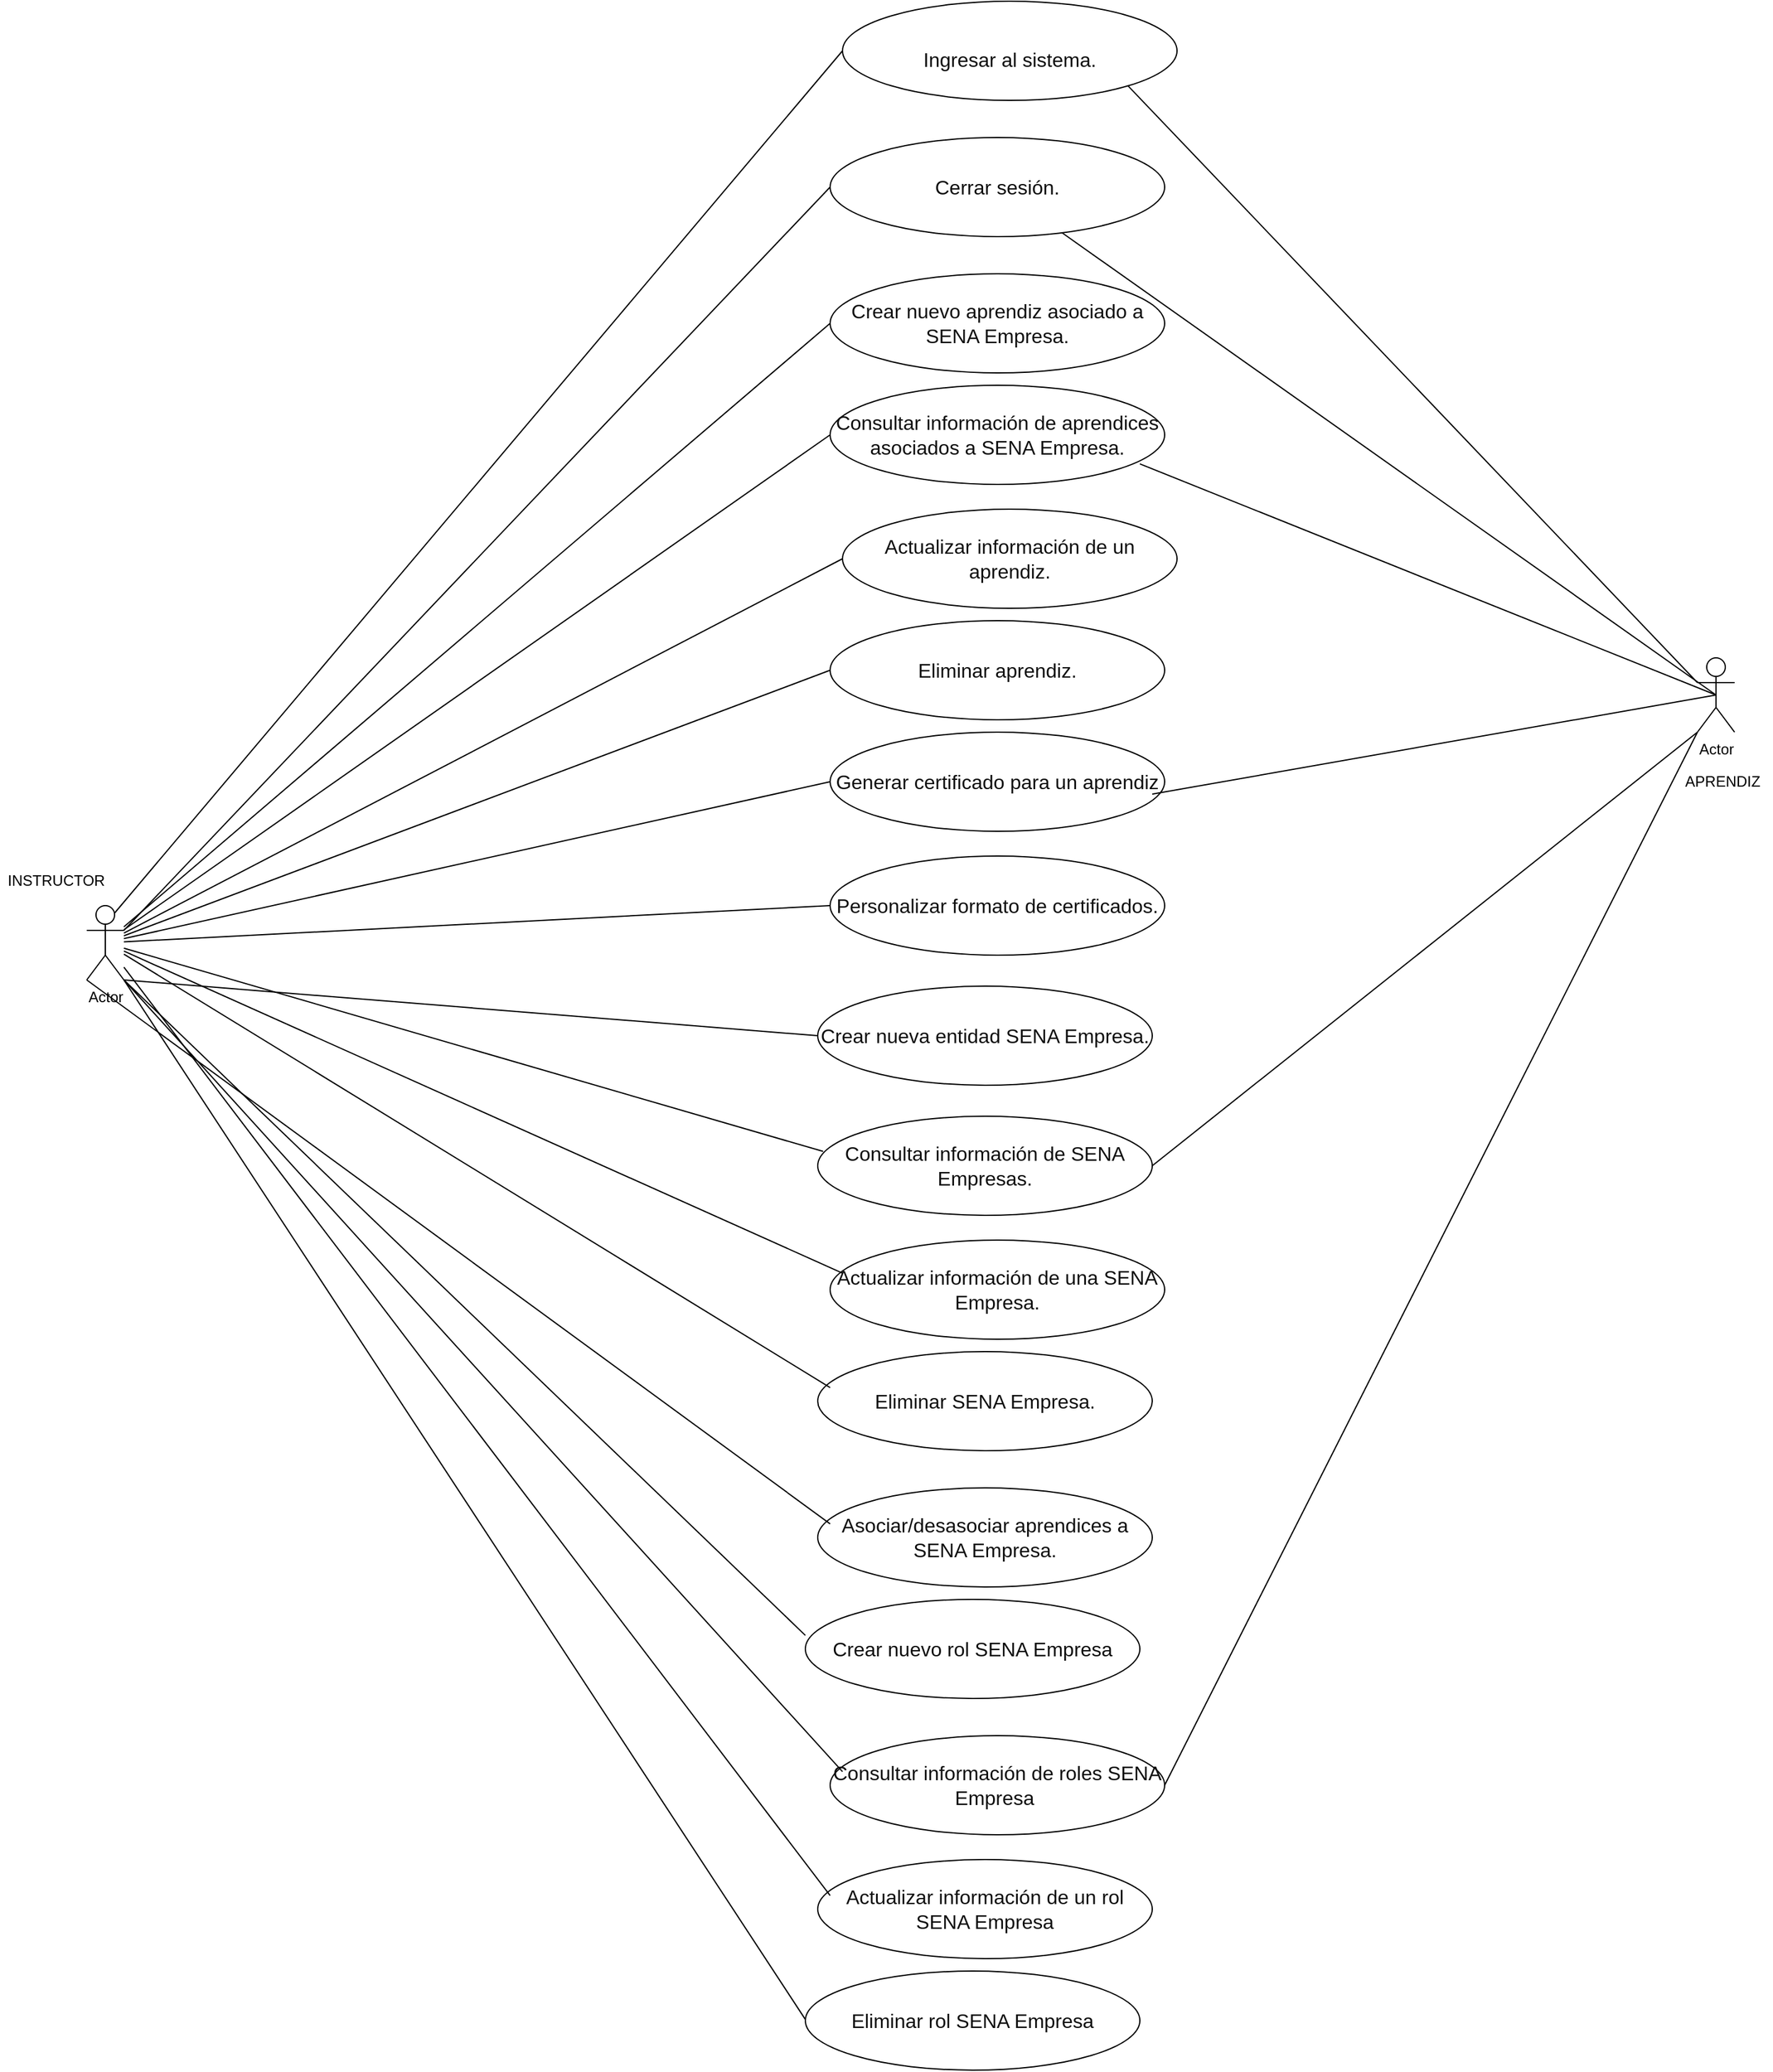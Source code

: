 <mxfile version="14.5.1" type="device"><diagram id="BakVSA5li9zD0s7QVvpm" name="Página-1"><mxGraphModel dx="4467" dy="2789" grid="1" gridSize="10" guides="1" tooltips="1" connect="1" arrows="1" fold="1" page="1" pageScale="1" pageWidth="827" pageHeight="1169" math="0" shadow="0"><root><mxCell id="0"/><mxCell id="1" parent="0"/><mxCell id="jpRKakmQyyKF3X6CH2dE-1" value="Actor" style="shape=umlActor;verticalLabelPosition=bottom;verticalAlign=top;html=1;outlineConnect=0;" vertex="1" parent="1"><mxGeometry x="-370" y="520" width="30" height="60" as="geometry"/></mxCell><mxCell id="jpRKakmQyyKF3X6CH2dE-3" value="&lt;br&gt;&lt;span style=&quot;color: rgb(15 , 15 , 15) ; font-family: , , , , &amp;#34;segoe ui&amp;#34; , &amp;#34;roboto&amp;#34; , &amp;#34;ubuntu&amp;#34; , &amp;#34;cantarell&amp;#34; , &amp;#34;noto sans&amp;#34; , sans-serif , &amp;#34;helvetica neue&amp;#34; , &amp;#34;arial&amp;#34; , &amp;#34;apple color emoji&amp;#34; , &amp;#34;segoe ui emoji&amp;#34; , &amp;#34;segoe ui symbol&amp;#34; , &amp;#34;noto color emoji&amp;#34; ; font-size: 16px ; text-align: left&quot;&gt;Ingresar al sistema.&lt;/span&gt;" style="ellipse;whiteSpace=wrap;html=1;" vertex="1" parent="1"><mxGeometry x="240" y="-210" width="270" height="80" as="geometry"/></mxCell><mxCell id="jpRKakmQyyKF3X6CH2dE-4" value="&lt;span style=&quot;color: rgb(15 , 15 , 15) ; font-family: , , , , &amp;#34;segoe ui&amp;#34; , &amp;#34;roboto&amp;#34; , &amp;#34;ubuntu&amp;#34; , &amp;#34;cantarell&amp;#34; , &amp;#34;noto sans&amp;#34; , sans-serif , &amp;#34;helvetica neue&amp;#34; , &amp;#34;arial&amp;#34; , &amp;#34;apple color emoji&amp;#34; , &amp;#34;segoe ui emoji&amp;#34; , &amp;#34;segoe ui symbol&amp;#34; , &amp;#34;noto color emoji&amp;#34; ; font-size: 16px ; text-align: left&quot;&gt;Actualizar información de un aprendiz.&lt;/span&gt;" style="ellipse;whiteSpace=wrap;html=1;" vertex="1" parent="1"><mxGeometry x="240" y="200" width="270" height="80" as="geometry"/></mxCell><mxCell id="jpRKakmQyyKF3X6CH2dE-5" value="&lt;span style=&quot;color: rgb(15 , 15 , 15) ; font-family: , , , , &amp;#34;segoe ui&amp;#34; , &amp;#34;roboto&amp;#34; , &amp;#34;ubuntu&amp;#34; , &amp;#34;cantarell&amp;#34; , &amp;#34;noto sans&amp;#34; , sans-serif , &amp;#34;helvetica neue&amp;#34; , &amp;#34;arial&amp;#34; , &amp;#34;apple color emoji&amp;#34; , &amp;#34;segoe ui emoji&amp;#34; , &amp;#34;segoe ui symbol&amp;#34; , &amp;#34;noto color emoji&amp;#34; ; font-size: 16px ; text-align: left&quot;&gt;Consultar información de aprendices asociados a SENA Empresa.&lt;/span&gt;" style="ellipse;whiteSpace=wrap;html=1;" vertex="1" parent="1"><mxGeometry x="230" y="100" width="270" height="80" as="geometry"/></mxCell><mxCell id="jpRKakmQyyKF3X6CH2dE-6" value="&lt;span style=&quot;color: rgb(15 , 15 , 15) ; font-family: , , , , &amp;#34;segoe ui&amp;#34; , &amp;#34;roboto&amp;#34; , &amp;#34;ubuntu&amp;#34; , &amp;#34;cantarell&amp;#34; , &amp;#34;noto sans&amp;#34; , sans-serif , &amp;#34;helvetica neue&amp;#34; , &amp;#34;arial&amp;#34; , &amp;#34;apple color emoji&amp;#34; , &amp;#34;segoe ui emoji&amp;#34; , &amp;#34;segoe ui symbol&amp;#34; , &amp;#34;noto color emoji&amp;#34; ; font-size: 16px ; text-align: left&quot;&gt;Crear nuevo aprendiz asociado a SENA Empresa.&lt;/span&gt;" style="ellipse;whiteSpace=wrap;html=1;" vertex="1" parent="1"><mxGeometry x="230" y="10" width="270" height="80" as="geometry"/></mxCell><mxCell id="jpRKakmQyyKF3X6CH2dE-7" value="&lt;span style=&quot;color: rgb(15 , 15 , 15) ; font-family: , , , , &amp;#34;segoe ui&amp;#34; , &amp;#34;roboto&amp;#34; , &amp;#34;ubuntu&amp;#34; , &amp;#34;cantarell&amp;#34; , &amp;#34;noto sans&amp;#34; , sans-serif , &amp;#34;helvetica neue&amp;#34; , &amp;#34;arial&amp;#34; , &amp;#34;apple color emoji&amp;#34; , &amp;#34;segoe ui emoji&amp;#34; , &amp;#34;segoe ui symbol&amp;#34; , &amp;#34;noto color emoji&amp;#34; ; font-size: 16px ; text-align: left&quot;&gt;Cerrar sesión.&lt;/span&gt;" style="ellipse;whiteSpace=wrap;html=1;" vertex="1" parent="1"><mxGeometry x="230" y="-100" width="270" height="80" as="geometry"/></mxCell><mxCell id="jpRKakmQyyKF3X6CH2dE-8" value="&lt;span style=&quot;color: rgb(15 , 15 , 15) ; font-family: , , , , &amp;#34;segoe ui&amp;#34; , &amp;#34;roboto&amp;#34; , &amp;#34;ubuntu&amp;#34; , &amp;#34;cantarell&amp;#34; , &amp;#34;noto sans&amp;#34; , sans-serif , &amp;#34;helvetica neue&amp;#34; , &amp;#34;arial&amp;#34; , &amp;#34;apple color emoji&amp;#34; , &amp;#34;segoe ui emoji&amp;#34; , &amp;#34;segoe ui symbol&amp;#34; , &amp;#34;noto color emoji&amp;#34; ; font-size: 16px ; text-align: left&quot;&gt;Eliminar aprendiz.&lt;/span&gt;" style="ellipse;whiteSpace=wrap;html=1;" vertex="1" parent="1"><mxGeometry x="230" y="290" width="270" height="80" as="geometry"/></mxCell><mxCell id="jpRKakmQyyKF3X6CH2dE-9" value="&lt;span style=&quot;color: rgb(15 , 15 , 15) ; font-family: , , , , &amp;#34;segoe ui&amp;#34; , &amp;#34;roboto&amp;#34; , &amp;#34;ubuntu&amp;#34; , &amp;#34;cantarell&amp;#34; , &amp;#34;noto sans&amp;#34; , sans-serif , &amp;#34;helvetica neue&amp;#34; , &amp;#34;arial&amp;#34; , &amp;#34;apple color emoji&amp;#34; , &amp;#34;segoe ui emoji&amp;#34; , &amp;#34;segoe ui symbol&amp;#34; , &amp;#34;noto color emoji&amp;#34; ; font-size: 16px ; text-align: left&quot;&gt;Generar certificado para un aprendiz&lt;/span&gt;" style="ellipse;whiteSpace=wrap;html=1;" vertex="1" parent="1"><mxGeometry x="230" y="380" width="270" height="80" as="geometry"/></mxCell><mxCell id="jpRKakmQyyKF3X6CH2dE-10" value="&lt;span style=&quot;color: rgb(15 , 15 , 15) ; font-family: , , , , &amp;#34;segoe ui&amp;#34; , &amp;#34;roboto&amp;#34; , &amp;#34;ubuntu&amp;#34; , &amp;#34;cantarell&amp;#34; , &amp;#34;noto sans&amp;#34; , sans-serif , &amp;#34;helvetica neue&amp;#34; , &amp;#34;arial&amp;#34; , &amp;#34;apple color emoji&amp;#34; , &amp;#34;segoe ui emoji&amp;#34; , &amp;#34;segoe ui symbol&amp;#34; , &amp;#34;noto color emoji&amp;#34; ; font-size: 16px ; text-align: left&quot;&gt;Personalizar formato de certificados.&lt;/span&gt;" style="ellipse;whiteSpace=wrap;html=1;" vertex="1" parent="1"><mxGeometry x="230" y="480" width="270" height="80" as="geometry"/></mxCell><mxCell id="jpRKakmQyyKF3X6CH2dE-11" value="&lt;span style=&quot;color: rgb(15 , 15 , 15) ; font-family: , , , , &amp;#34;segoe ui&amp;#34; , &amp;#34;roboto&amp;#34; , &amp;#34;ubuntu&amp;#34; , &amp;#34;cantarell&amp;#34; , &amp;#34;noto sans&amp;#34; , sans-serif , &amp;#34;helvetica neue&amp;#34; , &amp;#34;arial&amp;#34; , &amp;#34;apple color emoji&amp;#34; , &amp;#34;segoe ui emoji&amp;#34; , &amp;#34;segoe ui symbol&amp;#34; , &amp;#34;noto color emoji&amp;#34; ; font-size: 16px ; text-align: left&quot;&gt;Crear nueva entidad SENA Empresa.&lt;/span&gt;" style="ellipse;whiteSpace=wrap;html=1;" vertex="1" parent="1"><mxGeometry x="220" y="585" width="270" height="80" as="geometry"/></mxCell><mxCell id="jpRKakmQyyKF3X6CH2dE-12" value="&lt;span style=&quot;color: rgb(15 , 15 , 15) ; font-family: , , , , &amp;#34;segoe ui&amp;#34; , &amp;#34;roboto&amp;#34; , &amp;#34;ubuntu&amp;#34; , &amp;#34;cantarell&amp;#34; , &amp;#34;noto sans&amp;#34; , sans-serif , &amp;#34;helvetica neue&amp;#34; , &amp;#34;arial&amp;#34; , &amp;#34;apple color emoji&amp;#34; , &amp;#34;segoe ui emoji&amp;#34; , &amp;#34;segoe ui symbol&amp;#34; , &amp;#34;noto color emoji&amp;#34; ; font-size: 16px ; text-align: left&quot;&gt;Consultar información de SENA Empresas.&lt;/span&gt;" style="ellipse;whiteSpace=wrap;html=1;" vertex="1" parent="1"><mxGeometry x="220" y="690" width="270" height="80" as="geometry"/></mxCell><mxCell id="jpRKakmQyyKF3X6CH2dE-13" value="&lt;span style=&quot;color: rgb(15 , 15 , 15) ; font-family: , , , , &amp;#34;segoe ui&amp;#34; , &amp;#34;roboto&amp;#34; , &amp;#34;ubuntu&amp;#34; , &amp;#34;cantarell&amp;#34; , &amp;#34;noto sans&amp;#34; , sans-serif , &amp;#34;helvetica neue&amp;#34; , &amp;#34;arial&amp;#34; , &amp;#34;apple color emoji&amp;#34; , &amp;#34;segoe ui emoji&amp;#34; , &amp;#34;segoe ui symbol&amp;#34; , &amp;#34;noto color emoji&amp;#34; ; font-size: 16px ; text-align: left&quot;&gt;Eliminar SENA Empresa.&lt;/span&gt;" style="ellipse;whiteSpace=wrap;html=1;" vertex="1" parent="1"><mxGeometry x="220" y="880" width="270" height="80" as="geometry"/></mxCell><mxCell id="jpRKakmQyyKF3X6CH2dE-14" value="&lt;span style=&quot;color: rgb(15 , 15 , 15) ; font-family: , , , , &amp;#34;segoe ui&amp;#34; , &amp;#34;roboto&amp;#34; , &amp;#34;ubuntu&amp;#34; , &amp;#34;cantarell&amp;#34; , &amp;#34;noto sans&amp;#34; , sans-serif , &amp;#34;helvetica neue&amp;#34; , &amp;#34;arial&amp;#34; , &amp;#34;apple color emoji&amp;#34; , &amp;#34;segoe ui emoji&amp;#34; , &amp;#34;segoe ui symbol&amp;#34; , &amp;#34;noto color emoji&amp;#34; ; font-size: 16px ; text-align: left&quot;&gt;Asociar/desasociar aprendices a SENA Empresa.&lt;/span&gt;" style="ellipse;whiteSpace=wrap;html=1;" vertex="1" parent="1"><mxGeometry x="220" y="990" width="270" height="80" as="geometry"/></mxCell><mxCell id="jpRKakmQyyKF3X6CH2dE-15" value="&lt;span style=&quot;color: rgb(15 , 15 , 15) ; font-family: , , , , &amp;#34;segoe ui&amp;#34; , &amp;#34;roboto&amp;#34; , &amp;#34;ubuntu&amp;#34; , &amp;#34;cantarell&amp;#34; , &amp;#34;noto sans&amp;#34; , sans-serif , &amp;#34;helvetica neue&amp;#34; , &amp;#34;arial&amp;#34; , &amp;#34;apple color emoji&amp;#34; , &amp;#34;segoe ui emoji&amp;#34; , &amp;#34;segoe ui symbol&amp;#34; , &amp;#34;noto color emoji&amp;#34; ; font-size: 16px ; text-align: left&quot;&gt;Crear nuevo rol SENA Empresa&lt;/span&gt;" style="ellipse;whiteSpace=wrap;html=1;" vertex="1" parent="1"><mxGeometry x="210" y="1080" width="270" height="80" as="geometry"/></mxCell><mxCell id="jpRKakmQyyKF3X6CH2dE-16" value="&lt;span style=&quot;color: rgb(15 , 15 , 15) ; font-family: , , , , &amp;#34;segoe ui&amp;#34; , &amp;#34;roboto&amp;#34; , &amp;#34;ubuntu&amp;#34; , &amp;#34;cantarell&amp;#34; , &amp;#34;noto sans&amp;#34; , sans-serif , &amp;#34;helvetica neue&amp;#34; , &amp;#34;arial&amp;#34; , &amp;#34;apple color emoji&amp;#34; , &amp;#34;segoe ui emoji&amp;#34; , &amp;#34;segoe ui symbol&amp;#34; , &amp;#34;noto color emoji&amp;#34; ; font-size: 16px ; text-align: left&quot;&gt;Actualizar información de un rol SENA Empresa&lt;/span&gt;" style="ellipse;whiteSpace=wrap;html=1;" vertex="1" parent="1"><mxGeometry x="220" y="1290" width="270" height="80" as="geometry"/></mxCell><mxCell id="jpRKakmQyyKF3X6CH2dE-17" value="&lt;span style=&quot;color: rgb(15 , 15 , 15) ; font-family: , , , , &amp;#34;segoe ui&amp;#34; , &amp;#34;roboto&amp;#34; , &amp;#34;ubuntu&amp;#34; , &amp;#34;cantarell&amp;#34; , &amp;#34;noto sans&amp;#34; , sans-serif , &amp;#34;helvetica neue&amp;#34; , &amp;#34;arial&amp;#34; , &amp;#34;apple color emoji&amp;#34; , &amp;#34;segoe ui emoji&amp;#34; , &amp;#34;segoe ui symbol&amp;#34; , &amp;#34;noto color emoji&amp;#34; ; font-size: 16px ; text-align: left&quot;&gt;Eliminar rol SENA Empresa&lt;/span&gt;" style="ellipse;whiteSpace=wrap;html=1;" vertex="1" parent="1"><mxGeometry x="210" y="1380" width="270" height="80" as="geometry"/></mxCell><mxCell id="jpRKakmQyyKF3X6CH2dE-18" value="&lt;span style=&quot;color: rgb(15 , 15 , 15) ; font-family: , , , , &amp;#34;segoe ui&amp;#34; , &amp;#34;roboto&amp;#34; , &amp;#34;ubuntu&amp;#34; , &amp;#34;cantarell&amp;#34; , &amp;#34;noto sans&amp;#34; , sans-serif , &amp;#34;helvetica neue&amp;#34; , &amp;#34;arial&amp;#34; , &amp;#34;apple color emoji&amp;#34; , &amp;#34;segoe ui emoji&amp;#34; , &amp;#34;segoe ui symbol&amp;#34; , &amp;#34;noto color emoji&amp;#34; ; font-size: 16px ; text-align: left&quot;&gt;Actualizar información de una SENA Empresa.&lt;/span&gt;" style="ellipse;whiteSpace=wrap;html=1;" vertex="1" parent="1"><mxGeometry x="230" y="790" width="270" height="80" as="geometry"/></mxCell><mxCell id="jpRKakmQyyKF3X6CH2dE-19" value="&lt;span style=&quot;color: rgb(15 , 15 , 15) ; font-family: , , , , &amp;#34;segoe ui&amp;#34; , &amp;#34;roboto&amp;#34; , &amp;#34;ubuntu&amp;#34; , &amp;#34;cantarell&amp;#34; , &amp;#34;noto sans&amp;#34; , sans-serif , &amp;#34;helvetica neue&amp;#34; , &amp;#34;arial&amp;#34; , &amp;#34;apple color emoji&amp;#34; , &amp;#34;segoe ui emoji&amp;#34; , &amp;#34;segoe ui symbol&amp;#34; , &amp;#34;noto color emoji&amp;#34; ; font-size: 16px ; text-align: left&quot;&gt;Consultar información de roles SENA Empresa&amp;nbsp;&lt;/span&gt;" style="ellipse;whiteSpace=wrap;html=1;" vertex="1" parent="1"><mxGeometry x="230" y="1190" width="270" height="80" as="geometry"/></mxCell><mxCell id="jpRKakmQyyKF3X6CH2dE-23" value="INSTRUCTOR" style="text;html=1;align=center;verticalAlign=middle;resizable=0;points=[];autosize=1;" vertex="1" parent="1"><mxGeometry x="-440" y="490" width="90" height="20" as="geometry"/></mxCell><mxCell id="jpRKakmQyyKF3X6CH2dE-24" value="" style="endArrow=none;html=1;entryX=0;entryY=0.5;entryDx=0;entryDy=0;" edge="1" parent="1" source="jpRKakmQyyKF3X6CH2dE-1" target="jpRKakmQyyKF3X6CH2dE-6"><mxGeometry width="50" height="50" relative="1" as="geometry"><mxPoint x="20" y="170" as="sourcePoint"/><mxPoint x="130" y="130" as="targetPoint"/></mxGeometry></mxCell><mxCell id="jpRKakmQyyKF3X6CH2dE-25" value="" style="endArrow=none;html=1;entryX=0;entryY=0.5;entryDx=0;entryDy=0;" edge="1" parent="1" source="jpRKakmQyyKF3X6CH2dE-1" target="jpRKakmQyyKF3X6CH2dE-5"><mxGeometry width="50" height="50" relative="1" as="geometry"><mxPoint x="40" y="190" as="sourcePoint"/><mxPoint x="240" y="60" as="targetPoint"/></mxGeometry></mxCell><mxCell id="jpRKakmQyyKF3X6CH2dE-26" value="" style="endArrow=none;html=1;entryX=0;entryY=0.5;entryDx=0;entryDy=0;" edge="1" parent="1" source="jpRKakmQyyKF3X6CH2dE-1"><mxGeometry width="50" height="50" relative="1" as="geometry"><mxPoint x="20" y="170" as="sourcePoint"/><mxPoint x="240" y="240" as="targetPoint"/></mxGeometry></mxCell><mxCell id="jpRKakmQyyKF3X6CH2dE-27" value="" style="endArrow=none;html=1;entryX=0;entryY=0.5;entryDx=0;entryDy=0;" edge="1" parent="1" source="jpRKakmQyyKF3X6CH2dE-1" target="jpRKakmQyyKF3X6CH2dE-9"><mxGeometry width="50" height="50" relative="1" as="geometry"><mxPoint x="-110" y="470" as="sourcePoint"/><mxPoint x="90" y="340" as="targetPoint"/></mxGeometry></mxCell><mxCell id="jpRKakmQyyKF3X6CH2dE-28" value="" style="endArrow=none;html=1;entryX=0;entryY=0.5;entryDx=0;entryDy=0;exitX=1;exitY=1;exitDx=0;exitDy=0;exitPerimeter=0;" edge="1" parent="1" source="jpRKakmQyyKF3X6CH2dE-1" target="jpRKakmQyyKF3X6CH2dE-11"><mxGeometry width="50" height="50" relative="1" as="geometry"><mxPoint x="-90" y="490" as="sourcePoint"/><mxPoint x="110" y="360" as="targetPoint"/></mxGeometry></mxCell><mxCell id="jpRKakmQyyKF3X6CH2dE-29" value="" style="endArrow=none;html=1;entryX=0;entryY=0.5;entryDx=0;entryDy=0;" edge="1" parent="1" source="jpRKakmQyyKF3X6CH2dE-1" target="jpRKakmQyyKF3X6CH2dE-8"><mxGeometry width="50" height="50" relative="1" as="geometry"><mxPoint x="-10" y="290" as="sourcePoint"/><mxPoint x="190" y="160" as="targetPoint"/></mxGeometry></mxCell><mxCell id="jpRKakmQyyKF3X6CH2dE-30" value="" style="endArrow=none;html=1;entryX=0;entryY=0.5;entryDx=0;entryDy=0;" edge="1" parent="1" source="jpRKakmQyyKF3X6CH2dE-1" target="jpRKakmQyyKF3X6CH2dE-10"><mxGeometry width="50" height="50" relative="1" as="geometry"><mxPoint x="-30" y="520" as="sourcePoint"/><mxPoint x="170" y="390" as="targetPoint"/></mxGeometry></mxCell><mxCell id="jpRKakmQyyKF3X6CH2dE-31" value="" style="endArrow=none;html=1;exitX=1;exitY=0.333;exitDx=0;exitDy=0;exitPerimeter=0;entryX=0;entryY=0.5;entryDx=0;entryDy=0;" edge="1" parent="1" source="jpRKakmQyyKF3X6CH2dE-1" target="jpRKakmQyyKF3X6CH2dE-7"><mxGeometry width="50" height="50" relative="1" as="geometry"><mxPoint x="-280" y="426.262" as="sourcePoint"/><mxPoint x="250" y="-50" as="targetPoint"/></mxGeometry></mxCell><mxCell id="jpRKakmQyyKF3X6CH2dE-32" value="" style="endArrow=none;html=1;exitX=0.75;exitY=0.1;exitDx=0;exitDy=0;exitPerimeter=0;entryX=0;entryY=0.5;entryDx=0;entryDy=0;" edge="1" parent="1" source="jpRKakmQyyKF3X6CH2dE-1"><mxGeometry width="50" height="50" relative="1" as="geometry"><mxPoint x="-280" y="420" as="sourcePoint"/><mxPoint x="240" y="-170" as="targetPoint"/></mxGeometry></mxCell><mxCell id="jpRKakmQyyKF3X6CH2dE-33" value="" style="endArrow=none;html=1;entryX=0.016;entryY=0.355;entryDx=0;entryDy=0;entryPerimeter=0;" edge="1" parent="1" source="jpRKakmQyyKF3X6CH2dE-1" target="jpRKakmQyyKF3X6CH2dE-12"><mxGeometry width="50" height="50" relative="1" as="geometry"><mxPoint x="-290" y="580" as="sourcePoint"/><mxPoint x="230" y="635" as="targetPoint"/></mxGeometry></mxCell><mxCell id="jpRKakmQyyKF3X6CH2dE-34" value="" style="endArrow=none;html=1;entryX=0.016;entryY=0.355;entryDx=0;entryDy=0;entryPerimeter=0;" edge="1" parent="1" source="jpRKakmQyyKF3X6CH2dE-1"><mxGeometry width="50" height="50" relative="1" as="geometry"><mxPoint x="-274.32" y="643.326" as="sourcePoint"/><mxPoint x="240.0" y="816.67" as="targetPoint"/></mxGeometry></mxCell><mxCell id="jpRKakmQyyKF3X6CH2dE-35" value="" style="endArrow=none;html=1;entryX=0.016;entryY=0.355;entryDx=0;entryDy=0;entryPerimeter=0;exitX=1;exitY=1;exitDx=0;exitDy=0;exitPerimeter=0;" edge="1" parent="1" source="jpRKakmQyyKF3X6CH2dE-1"><mxGeometry width="50" height="50" relative="1" as="geometry"><mxPoint x="-320" y="840.005" as="sourcePoint"/><mxPoint x="210.0" y="1109.06" as="targetPoint"/></mxGeometry></mxCell><mxCell id="jpRKakmQyyKF3X6CH2dE-36" value="" style="endArrow=none;html=1;entryX=0.016;entryY=0.355;entryDx=0;entryDy=0;entryPerimeter=0;exitX=0;exitY=1;exitDx=0;exitDy=0;exitPerimeter=0;" edge="1" parent="1" source="jpRKakmQyyKF3X6CH2dE-1"><mxGeometry width="50" height="50" relative="1" as="geometry"><mxPoint x="-300" y="750.005" as="sourcePoint"/><mxPoint x="230.0" y="1019.06" as="targetPoint"/></mxGeometry></mxCell><mxCell id="jpRKakmQyyKF3X6CH2dE-37" value="" style="endArrow=none;html=1;entryX=0.016;entryY=0.355;entryDx=0;entryDy=0;entryPerimeter=0;exitX=1;exitY=1;exitDx=0;exitDy=0;exitPerimeter=0;" edge="1" parent="1" source="jpRKakmQyyKF3X6CH2dE-1"><mxGeometry width="50" height="50" relative="1" as="geometry"><mxPoint x="-290" y="950.005" as="sourcePoint"/><mxPoint x="240.0" y="1219.06" as="targetPoint"/></mxGeometry></mxCell><mxCell id="jpRKakmQyyKF3X6CH2dE-38" value="" style="endArrow=none;html=1;entryX=0.016;entryY=0.355;entryDx=0;entryDy=0;entryPerimeter=0;" edge="1" parent="1" source="jpRKakmQyyKF3X6CH2dE-1"><mxGeometry width="50" height="50" relative="1" as="geometry"><mxPoint x="-300" y="1050.005" as="sourcePoint"/><mxPoint x="230.0" y="1319.06" as="targetPoint"/></mxGeometry></mxCell><mxCell id="jpRKakmQyyKF3X6CH2dE-39" value="" style="endArrow=none;html=1;entryX=0.016;entryY=0.355;entryDx=0;entryDy=0;entryPerimeter=0;" edge="1" parent="1" source="jpRKakmQyyKF3X6CH2dE-1"><mxGeometry width="50" height="50" relative="1" as="geometry"><mxPoint x="-300" y="640.005" as="sourcePoint"/><mxPoint x="230.0" y="909.06" as="targetPoint"/></mxGeometry></mxCell><mxCell id="jpRKakmQyyKF3X6CH2dE-40" value="" style="endArrow=none;html=1;entryX=0.016;entryY=0.355;entryDx=0;entryDy=0;entryPerimeter=0;exitX=1;exitY=1;exitDx=0;exitDy=0;exitPerimeter=0;" edge="1" parent="1" source="jpRKakmQyyKF3X6CH2dE-1"><mxGeometry width="50" height="50" relative="1" as="geometry"><mxPoint x="-320" y="1150.005" as="sourcePoint"/><mxPoint x="210.0" y="1419.06" as="targetPoint"/></mxGeometry></mxCell><mxCell id="jpRKakmQyyKF3X6CH2dE-43" value="Actor" style="shape=umlActor;verticalLabelPosition=bottom;verticalAlign=top;html=1;outlineConnect=0;" vertex="1" parent="1"><mxGeometry x="930" y="320" width="30" height="60" as="geometry"/></mxCell><mxCell id="jpRKakmQyyKF3X6CH2dE-44" value="APRENDIZ" style="text;html=1;align=center;verticalAlign=middle;resizable=0;points=[];autosize=1;" vertex="1" parent="1"><mxGeometry x="910" y="410" width="80" height="20" as="geometry"/></mxCell><mxCell id="jpRKakmQyyKF3X6CH2dE-45" value="" style="endArrow=none;html=1;entryX=0;entryY=0.333;entryDx=0;entryDy=0;exitX=1;exitY=1;exitDx=0;exitDy=0;entryPerimeter=0;" edge="1" parent="1" source="jpRKakmQyyKF3X6CH2dE-3" target="jpRKakmQyyKF3X6CH2dE-43"><mxGeometry width="50" height="50" relative="1" as="geometry"><mxPoint x="620" y="110" as="sourcePoint"/><mxPoint x="770" y="521" as="targetPoint"/></mxGeometry></mxCell><mxCell id="jpRKakmQyyKF3X6CH2dE-46" value="" style="endArrow=none;html=1;entryX=0.5;entryY=0.5;entryDx=0;entryDy=0;entryPerimeter=0;" edge="1" parent="1" source="jpRKakmQyyKF3X6CH2dE-7" target="jpRKakmQyyKF3X6CH2dE-43"><mxGeometry width="50" height="50" relative="1" as="geometry"><mxPoint x="490.004" y="-51.611" as="sourcePoint"/><mxPoint x="949.9" y="430" as="targetPoint"/></mxGeometry></mxCell><mxCell id="jpRKakmQyyKF3X6CH2dE-47" value="" style="endArrow=none;html=1;entryX=0.5;entryY=0.5;entryDx=0;entryDy=0;entryPerimeter=0;" edge="1" parent="1" target="jpRKakmQyyKF3X6CH2dE-43"><mxGeometry width="50" height="50" relative="1" as="geometry"><mxPoint x="479.997" y="163.44" as="sourcePoint"/><mxPoint x="1007.81" y="536.55" as="targetPoint"/></mxGeometry></mxCell><mxCell id="jpRKakmQyyKF3X6CH2dE-48" value="" style="endArrow=none;html=1;entryX=0.5;entryY=0.5;entryDx=0;entryDy=0;entryPerimeter=0;" edge="1" parent="1" target="jpRKakmQyyKF3X6CH2dE-43"><mxGeometry width="50" height="50" relative="1" as="geometry"><mxPoint x="489.997" y="430.0" as="sourcePoint"/><mxPoint x="955" y="616.56" as="targetPoint"/></mxGeometry></mxCell><mxCell id="jpRKakmQyyKF3X6CH2dE-49" value="" style="endArrow=none;html=1;entryX=0;entryY=1;entryDx=0;entryDy=0;entryPerimeter=0;exitX=1;exitY=0.5;exitDx=0;exitDy=0;" edge="1" parent="1" source="jpRKakmQyyKF3X6CH2dE-12" target="jpRKakmQyyKF3X6CH2dE-43"><mxGeometry width="50" height="50" relative="1" as="geometry"><mxPoint x="470" y="720" as="sourcePoint"/><mxPoint x="945" y="650" as="targetPoint"/></mxGeometry></mxCell><mxCell id="jpRKakmQyyKF3X6CH2dE-50" value="" style="endArrow=none;html=1;entryX=0;entryY=1;entryDx=0;entryDy=0;entryPerimeter=0;exitX=1;exitY=0.5;exitDx=0;exitDy=0;" edge="1" parent="1" target="jpRKakmQyyKF3X6CH2dE-43"><mxGeometry width="50" height="50" relative="1" as="geometry"><mxPoint x="500" y="1230" as="sourcePoint"/><mxPoint x="940" y="880" as="targetPoint"/></mxGeometry></mxCell></root></mxGraphModel></diagram></mxfile>